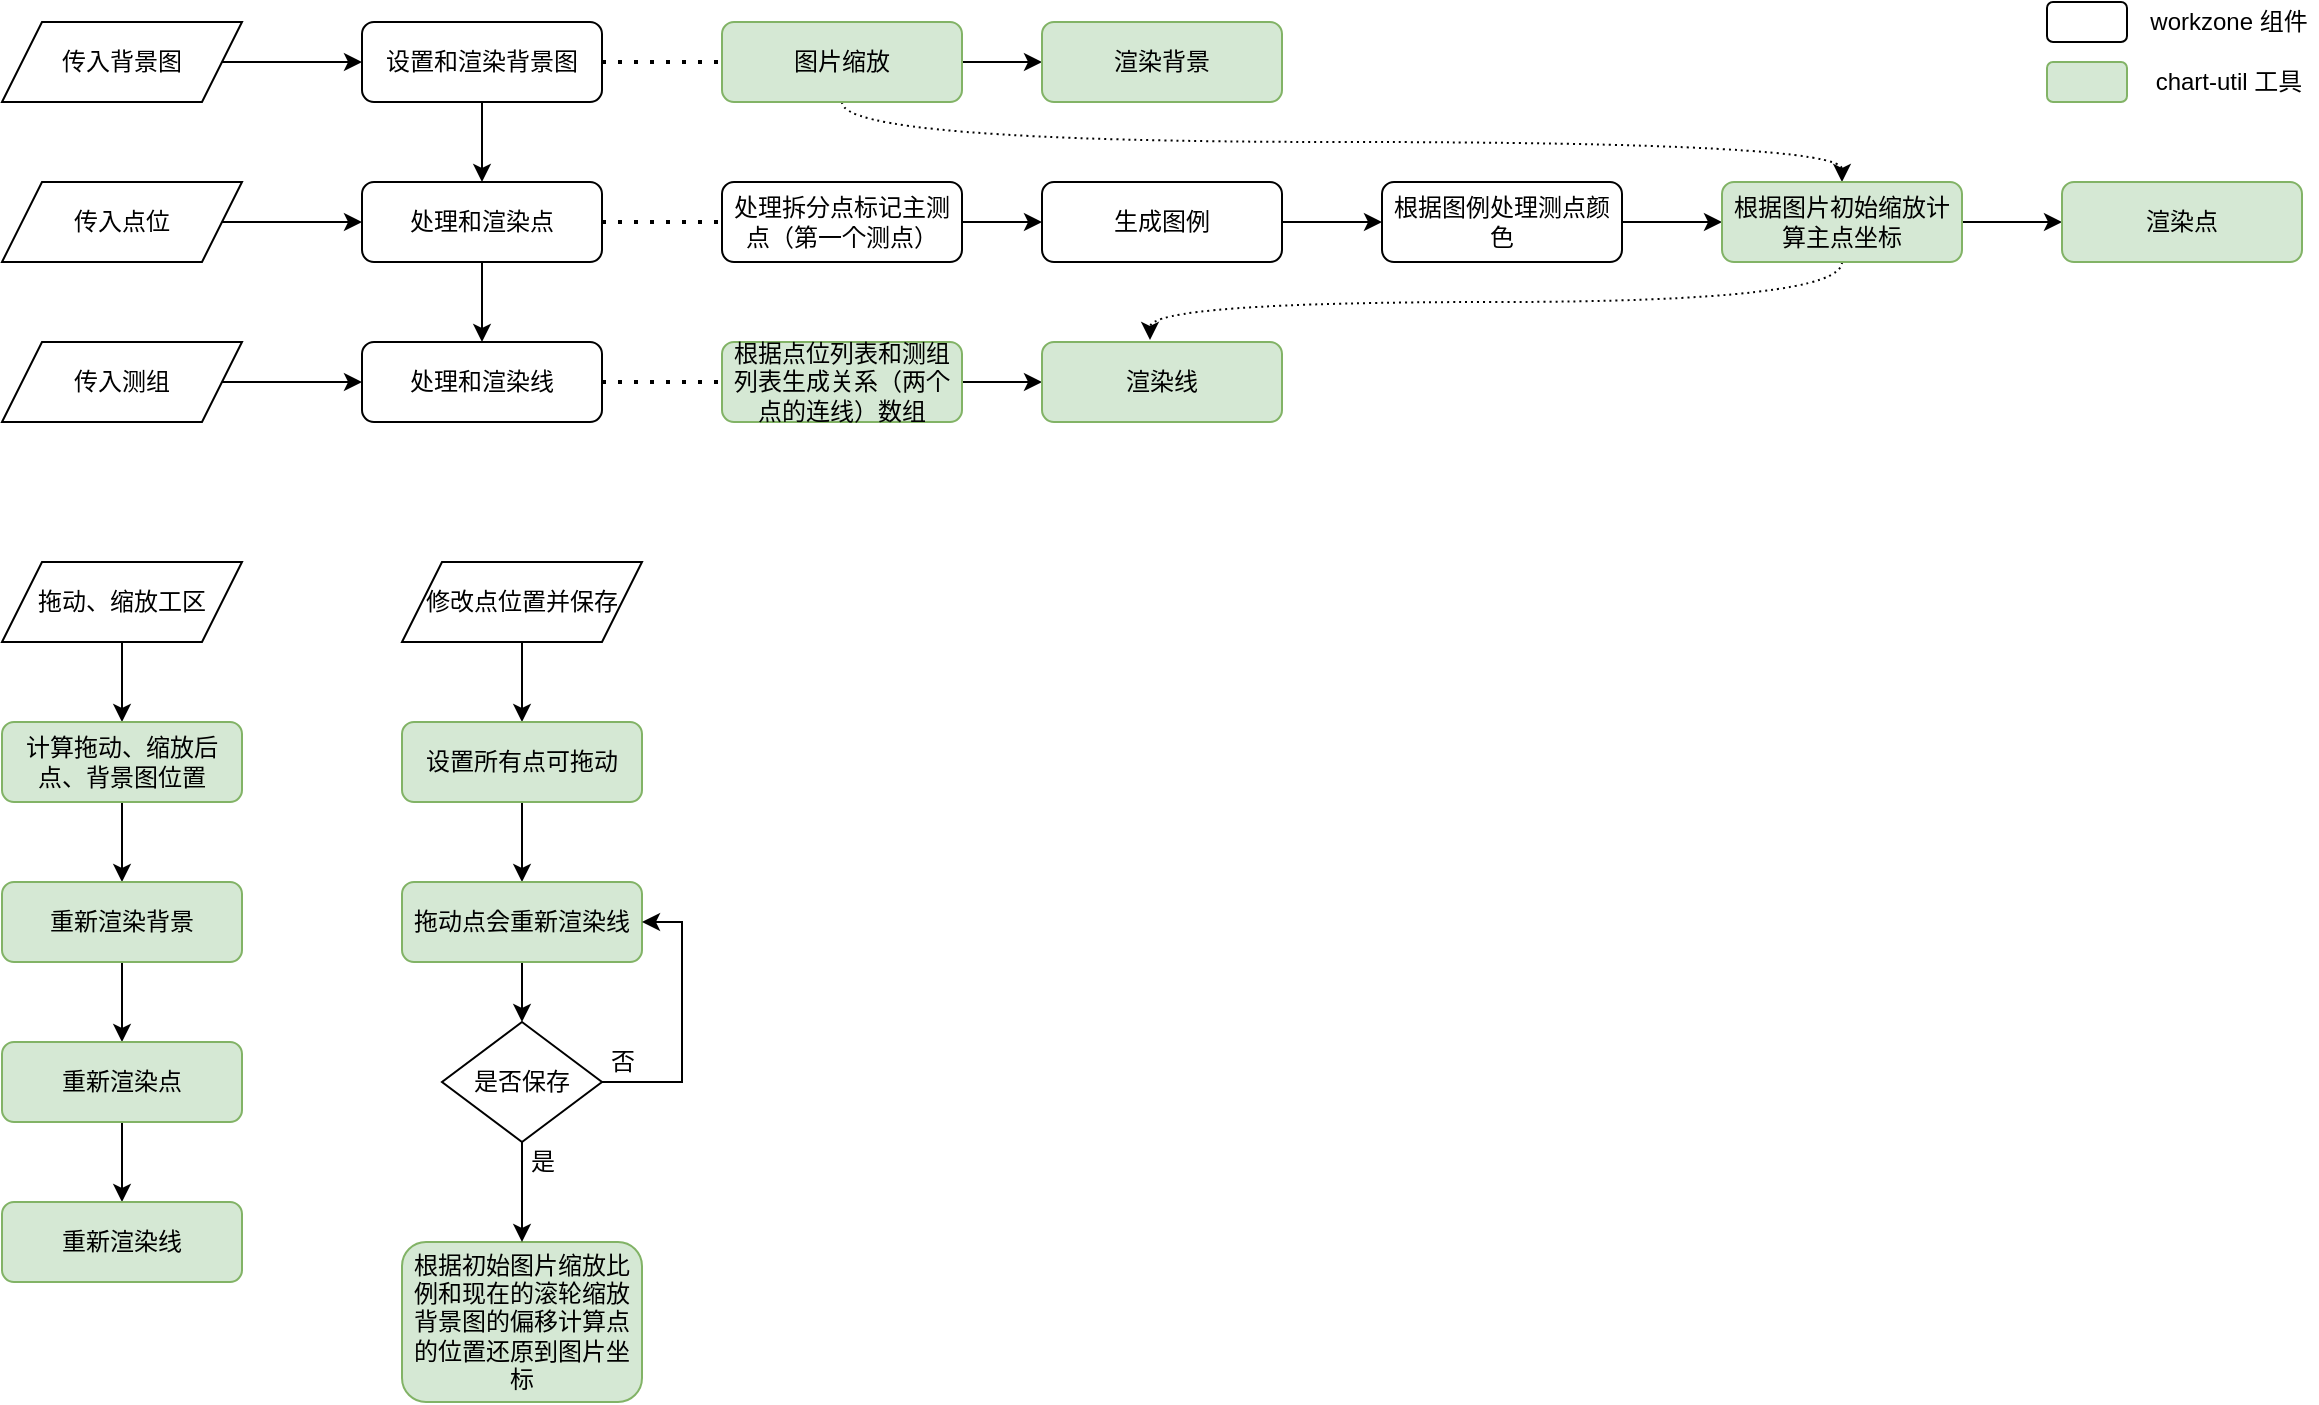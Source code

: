 <mxfile version="13.10.4" type="github">
  <diagram id="C5RBs43oDa-KdzZeNtuy" name="Page-1">
    <mxGraphModel dx="2249" dy="762" grid="1" gridSize="10" guides="1" tooltips="1" connect="1" arrows="1" fold="1" page="1" pageScale="1" pageWidth="827" pageHeight="1169" math="0" shadow="0">
      <root>
        <mxCell id="WIyWlLk6GJQsqaUBKTNV-0" />
        <mxCell id="WIyWlLk6GJQsqaUBKTNV-1" parent="WIyWlLk6GJQsqaUBKTNV-0" />
        <mxCell id="vKnU_HPjAH2yRBcqZxak-3" style="edgeStyle=orthogonalEdgeStyle;rounded=0;orthogonalLoop=1;jettySize=auto;html=1;entryX=0.5;entryY=0;entryDx=0;entryDy=0;" edge="1" parent="WIyWlLk6GJQsqaUBKTNV-1" source="WIyWlLk6GJQsqaUBKTNV-3" target="vKnU_HPjAH2yRBcqZxak-0">
          <mxGeometry relative="1" as="geometry" />
        </mxCell>
        <mxCell id="WIyWlLk6GJQsqaUBKTNV-3" value="设置和渲染背景图" style="rounded=1;whiteSpace=wrap;html=1;fontSize=12;glass=0;strokeWidth=1;shadow=0;" parent="WIyWlLk6GJQsqaUBKTNV-1" vertex="1">
          <mxGeometry x="20" y="10" width="120" height="40" as="geometry" />
        </mxCell>
        <mxCell id="vKnU_HPjAH2yRBcqZxak-2" style="edgeStyle=orthogonalEdgeStyle;rounded=0;orthogonalLoop=1;jettySize=auto;html=1;" edge="1" parent="WIyWlLk6GJQsqaUBKTNV-1" source="vKnU_HPjAH2yRBcqZxak-0" target="vKnU_HPjAH2yRBcqZxak-1">
          <mxGeometry relative="1" as="geometry" />
        </mxCell>
        <mxCell id="vKnU_HPjAH2yRBcqZxak-0" value="处理和渲染点" style="rounded=1;whiteSpace=wrap;html=1;fontSize=12;glass=0;strokeWidth=1;shadow=0;" vertex="1" parent="WIyWlLk6GJQsqaUBKTNV-1">
          <mxGeometry x="20" y="90" width="120" height="40" as="geometry" />
        </mxCell>
        <mxCell id="vKnU_HPjAH2yRBcqZxak-1" value="处理和渲染线" style="rounded=1;whiteSpace=wrap;html=1;fontSize=12;glass=0;strokeWidth=1;shadow=0;" vertex="1" parent="WIyWlLk6GJQsqaUBKTNV-1">
          <mxGeometry x="20" y="170" width="120" height="40" as="geometry" />
        </mxCell>
        <mxCell id="vKnU_HPjAH2yRBcqZxak-5" style="edgeStyle=orthogonalEdgeStyle;rounded=0;orthogonalLoop=1;jettySize=auto;html=1;entryX=0;entryY=0.5;entryDx=0;entryDy=0;" edge="1" parent="WIyWlLk6GJQsqaUBKTNV-1" source="vKnU_HPjAH2yRBcqZxak-4" target="WIyWlLk6GJQsqaUBKTNV-3">
          <mxGeometry relative="1" as="geometry" />
        </mxCell>
        <mxCell id="vKnU_HPjAH2yRBcqZxak-4" value="传入背景图" style="shape=parallelogram;perimeter=parallelogramPerimeter;whiteSpace=wrap;html=1;fixedSize=1;" vertex="1" parent="WIyWlLk6GJQsqaUBKTNV-1">
          <mxGeometry x="-160" y="10" width="120" height="40" as="geometry" />
        </mxCell>
        <mxCell id="vKnU_HPjAH2yRBcqZxak-8" style="edgeStyle=orthogonalEdgeStyle;rounded=0;orthogonalLoop=1;jettySize=auto;html=1;entryX=0;entryY=0.5;entryDx=0;entryDy=0;" edge="1" parent="WIyWlLk6GJQsqaUBKTNV-1" source="vKnU_HPjAH2yRBcqZxak-6" target="vKnU_HPjAH2yRBcqZxak-0">
          <mxGeometry relative="1" as="geometry" />
        </mxCell>
        <mxCell id="vKnU_HPjAH2yRBcqZxak-6" value="传入点位" style="shape=parallelogram;perimeter=parallelogramPerimeter;whiteSpace=wrap;html=1;fixedSize=1;" vertex="1" parent="WIyWlLk6GJQsqaUBKTNV-1">
          <mxGeometry x="-160" y="90" width="120" height="40" as="geometry" />
        </mxCell>
        <mxCell id="vKnU_HPjAH2yRBcqZxak-9" style="edgeStyle=orthogonalEdgeStyle;rounded=0;orthogonalLoop=1;jettySize=auto;html=1;entryX=0;entryY=0.5;entryDx=0;entryDy=0;" edge="1" parent="WIyWlLk6GJQsqaUBKTNV-1" source="vKnU_HPjAH2yRBcqZxak-7" target="vKnU_HPjAH2yRBcqZxak-1">
          <mxGeometry relative="1" as="geometry" />
        </mxCell>
        <mxCell id="vKnU_HPjAH2yRBcqZxak-7" value="传入测组" style="shape=parallelogram;perimeter=parallelogramPerimeter;whiteSpace=wrap;html=1;fixedSize=1;" vertex="1" parent="WIyWlLk6GJQsqaUBKTNV-1">
          <mxGeometry x="-160" y="170" width="120" height="40" as="geometry" />
        </mxCell>
        <mxCell id="vKnU_HPjAH2yRBcqZxak-21" style="edgeStyle=orthogonalEdgeStyle;rounded=0;orthogonalLoop=1;jettySize=auto;html=1;entryX=0.5;entryY=0;entryDx=0;entryDy=0;curved=1;dashed=1;dashPattern=1 2;exitX=0.5;exitY=1;exitDx=0;exitDy=0;" edge="1" parent="WIyWlLk6GJQsqaUBKTNV-1" source="vKnU_HPjAH2yRBcqZxak-10" target="vKnU_HPjAH2yRBcqZxak-19">
          <mxGeometry relative="1" as="geometry" />
        </mxCell>
        <mxCell id="vKnU_HPjAH2yRBcqZxak-31" style="edgeStyle=orthogonalEdgeStyle;curved=1;rounded=0;orthogonalLoop=1;jettySize=auto;html=1;entryX=0;entryY=0.5;entryDx=0;entryDy=0;" edge="1" parent="WIyWlLk6GJQsqaUBKTNV-1" source="vKnU_HPjAH2yRBcqZxak-10" target="vKnU_HPjAH2yRBcqZxak-30">
          <mxGeometry relative="1" as="geometry" />
        </mxCell>
        <mxCell id="vKnU_HPjAH2yRBcqZxak-10" value="图片缩放" style="rounded=1;whiteSpace=wrap;html=1;fontSize=12;glass=0;strokeWidth=1;shadow=0;fillColor=#d5e8d4;strokeColor=#82b366;" vertex="1" parent="WIyWlLk6GJQsqaUBKTNV-1">
          <mxGeometry x="200" y="10" width="120" height="40" as="geometry" />
        </mxCell>
        <mxCell id="vKnU_HPjAH2yRBcqZxak-11" value="" style="endArrow=none;dashed=1;html=1;dashPattern=1 3;strokeWidth=2;exitX=1;exitY=0.5;exitDx=0;exitDy=0;" edge="1" parent="WIyWlLk6GJQsqaUBKTNV-1" source="WIyWlLk6GJQsqaUBKTNV-3" target="vKnU_HPjAH2yRBcqZxak-10">
          <mxGeometry width="50" height="50" relative="1" as="geometry">
            <mxPoint x="390" y="320" as="sourcePoint" />
            <mxPoint x="320" y="30" as="targetPoint" />
          </mxGeometry>
        </mxCell>
        <mxCell id="vKnU_HPjAH2yRBcqZxak-16" style="edgeStyle=orthogonalEdgeStyle;rounded=0;orthogonalLoop=1;jettySize=auto;html=1;" edge="1" parent="WIyWlLk6GJQsqaUBKTNV-1" source="vKnU_HPjAH2yRBcqZxak-12" target="vKnU_HPjAH2yRBcqZxak-15">
          <mxGeometry relative="1" as="geometry" />
        </mxCell>
        <mxCell id="vKnU_HPjAH2yRBcqZxak-12" value="处理拆分点标记主测点（第一个测点）" style="rounded=1;whiteSpace=wrap;html=1;fontSize=12;glass=0;strokeWidth=1;shadow=0;" vertex="1" parent="WIyWlLk6GJQsqaUBKTNV-1">
          <mxGeometry x="200" y="90" width="120" height="40" as="geometry" />
        </mxCell>
        <mxCell id="vKnU_HPjAH2yRBcqZxak-14" value="" style="endArrow=none;dashed=1;html=1;dashPattern=1 3;strokeWidth=2;exitX=1;exitY=0.5;exitDx=0;exitDy=0;entryX=0;entryY=0.5;entryDx=0;entryDy=0;" edge="1" parent="WIyWlLk6GJQsqaUBKTNV-1" source="vKnU_HPjAH2yRBcqZxak-0" target="vKnU_HPjAH2yRBcqZxak-12">
          <mxGeometry width="50" height="50" relative="1" as="geometry">
            <mxPoint x="150" y="40" as="sourcePoint" />
            <mxPoint x="210" y="40" as="targetPoint" />
          </mxGeometry>
        </mxCell>
        <mxCell id="vKnU_HPjAH2yRBcqZxak-18" style="edgeStyle=orthogonalEdgeStyle;rounded=0;orthogonalLoop=1;jettySize=auto;html=1;entryX=0;entryY=0.5;entryDx=0;entryDy=0;" edge="1" parent="WIyWlLk6GJQsqaUBKTNV-1" source="vKnU_HPjAH2yRBcqZxak-15" target="vKnU_HPjAH2yRBcqZxak-17">
          <mxGeometry relative="1" as="geometry" />
        </mxCell>
        <mxCell id="vKnU_HPjAH2yRBcqZxak-15" value="生成图例" style="rounded=1;whiteSpace=wrap;html=1;fontSize=12;glass=0;strokeWidth=1;shadow=0;" vertex="1" parent="WIyWlLk6GJQsqaUBKTNV-1">
          <mxGeometry x="360" y="90" width="120" height="40" as="geometry" />
        </mxCell>
        <mxCell id="vKnU_HPjAH2yRBcqZxak-20" style="edgeStyle=orthogonalEdgeStyle;rounded=0;orthogonalLoop=1;jettySize=auto;html=1;entryX=0;entryY=0.5;entryDx=0;entryDy=0;" edge="1" parent="WIyWlLk6GJQsqaUBKTNV-1" source="vKnU_HPjAH2yRBcqZxak-17" target="vKnU_HPjAH2yRBcqZxak-19">
          <mxGeometry relative="1" as="geometry" />
        </mxCell>
        <mxCell id="vKnU_HPjAH2yRBcqZxak-17" value="根据图例处理测点颜色" style="rounded=1;whiteSpace=wrap;html=1;fontSize=12;glass=0;strokeWidth=1;shadow=0;" vertex="1" parent="WIyWlLk6GJQsqaUBKTNV-1">
          <mxGeometry x="530" y="90" width="120" height="40" as="geometry" />
        </mxCell>
        <mxCell id="vKnU_HPjAH2yRBcqZxak-27" style="edgeStyle=orthogonalEdgeStyle;curved=1;rounded=0;orthogonalLoop=1;jettySize=auto;html=1;entryX=0;entryY=0.5;entryDx=0;entryDy=0;" edge="1" parent="WIyWlLk6GJQsqaUBKTNV-1" source="vKnU_HPjAH2yRBcqZxak-19" target="vKnU_HPjAH2yRBcqZxak-25">
          <mxGeometry relative="1" as="geometry" />
        </mxCell>
        <mxCell id="vKnU_HPjAH2yRBcqZxak-34" style="edgeStyle=orthogonalEdgeStyle;rounded=0;orthogonalLoop=1;jettySize=auto;html=1;entryX=0.45;entryY=-0.025;entryDx=0;entryDy=0;entryPerimeter=0;dashed=1;dashPattern=1 2;curved=1;" edge="1" parent="WIyWlLk6GJQsqaUBKTNV-1" source="vKnU_HPjAH2yRBcqZxak-19" target="vKnU_HPjAH2yRBcqZxak-28">
          <mxGeometry relative="1" as="geometry">
            <Array as="points">
              <mxPoint x="760" y="150" />
              <mxPoint x="414" y="150" />
            </Array>
          </mxGeometry>
        </mxCell>
        <mxCell id="vKnU_HPjAH2yRBcqZxak-19" value="根据图片初始缩放计算主点坐标" style="rounded=1;whiteSpace=wrap;html=1;fontSize=12;glass=0;strokeWidth=1;shadow=0;fillColor=#d5e8d4;strokeColor=#82b366;" vertex="1" parent="WIyWlLk6GJQsqaUBKTNV-1">
          <mxGeometry x="700" y="90" width="120" height="40" as="geometry" />
        </mxCell>
        <mxCell id="vKnU_HPjAH2yRBcqZxak-29" style="edgeStyle=orthogonalEdgeStyle;curved=1;rounded=0;orthogonalLoop=1;jettySize=auto;html=1;" edge="1" parent="WIyWlLk6GJQsqaUBKTNV-1" source="vKnU_HPjAH2yRBcqZxak-22" target="vKnU_HPjAH2yRBcqZxak-28">
          <mxGeometry relative="1" as="geometry" />
        </mxCell>
        <mxCell id="vKnU_HPjAH2yRBcqZxak-22" value="根据点位列表和测组列表生成关系（两个点的连线）数组" style="rounded=1;whiteSpace=wrap;html=1;fontSize=12;glass=0;strokeWidth=1;shadow=0;fillColor=#d5e8d4;strokeColor=#82b366;" vertex="1" parent="WIyWlLk6GJQsqaUBKTNV-1">
          <mxGeometry x="200" y="170" width="120" height="40" as="geometry" />
        </mxCell>
        <mxCell id="vKnU_HPjAH2yRBcqZxak-23" value="" style="endArrow=none;dashed=1;html=1;dashPattern=1 3;strokeWidth=2;exitX=1;exitY=0.5;exitDx=0;exitDy=0;entryX=0;entryY=0.5;entryDx=0;entryDy=0;" edge="1" parent="WIyWlLk6GJQsqaUBKTNV-1" source="vKnU_HPjAH2yRBcqZxak-1" target="vKnU_HPjAH2yRBcqZxak-22">
          <mxGeometry width="50" height="50" relative="1" as="geometry">
            <mxPoint x="150" y="120" as="sourcePoint" />
            <mxPoint x="210" y="120" as="targetPoint" />
            <Array as="points" />
          </mxGeometry>
        </mxCell>
        <mxCell id="vKnU_HPjAH2yRBcqZxak-25" value="渲染点" style="rounded=1;whiteSpace=wrap;html=1;fontSize=12;glass=0;strokeWidth=1;shadow=0;fillColor=#d5e8d4;strokeColor=#82b366;" vertex="1" parent="WIyWlLk6GJQsqaUBKTNV-1">
          <mxGeometry x="870" y="90" width="120" height="40" as="geometry" />
        </mxCell>
        <mxCell id="vKnU_HPjAH2yRBcqZxak-28" value="渲染线" style="rounded=1;whiteSpace=wrap;html=1;fontSize=12;glass=0;strokeWidth=1;shadow=0;fillColor=#d5e8d4;strokeColor=#82b366;" vertex="1" parent="WIyWlLk6GJQsqaUBKTNV-1">
          <mxGeometry x="360" y="170" width="120" height="40" as="geometry" />
        </mxCell>
        <mxCell id="vKnU_HPjAH2yRBcqZxak-30" value="渲染背景" style="rounded=1;whiteSpace=wrap;html=1;fontSize=12;glass=0;strokeWidth=1;shadow=0;fillColor=#d5e8d4;strokeColor=#82b366;" vertex="1" parent="WIyWlLk6GJQsqaUBKTNV-1">
          <mxGeometry x="360" y="10" width="120" height="40" as="geometry" />
        </mxCell>
        <mxCell id="vKnU_HPjAH2yRBcqZxak-37" value="" style="rounded=1;whiteSpace=wrap;html=1;fontSize=12;glass=0;strokeWidth=1;shadow=0;" vertex="1" parent="WIyWlLk6GJQsqaUBKTNV-1">
          <mxGeometry x="862.5" width="40" height="20" as="geometry" />
        </mxCell>
        <mxCell id="vKnU_HPjAH2yRBcqZxak-38" value="workzone 组件" style="text;html=1;align=center;verticalAlign=middle;resizable=0;points=[];autosize=1;" vertex="1" parent="WIyWlLk6GJQsqaUBKTNV-1">
          <mxGeometry x="907.5" width="90" height="20" as="geometry" />
        </mxCell>
        <mxCell id="vKnU_HPjAH2yRBcqZxak-39" value="" style="rounded=1;whiteSpace=wrap;html=1;fontSize=12;glass=0;strokeWidth=1;shadow=0;fillColor=#d5e8d4;strokeColor=#82b366;" vertex="1" parent="WIyWlLk6GJQsqaUBKTNV-1">
          <mxGeometry x="862.5" y="30" width="40" height="20" as="geometry" />
        </mxCell>
        <mxCell id="vKnU_HPjAH2yRBcqZxak-40" value="chart-util 工具" style="text;html=1;align=center;verticalAlign=middle;resizable=0;points=[];autosize=1;" vertex="1" parent="WIyWlLk6GJQsqaUBKTNV-1">
          <mxGeometry x="907.5" y="30" width="90" height="20" as="geometry" />
        </mxCell>
        <mxCell id="vKnU_HPjAH2yRBcqZxak-43" style="edgeStyle=orthogonalEdgeStyle;curved=1;rounded=0;orthogonalLoop=1;jettySize=auto;html=1;" edge="1" parent="WIyWlLk6GJQsqaUBKTNV-1" source="vKnU_HPjAH2yRBcqZxak-41" target="vKnU_HPjAH2yRBcqZxak-42">
          <mxGeometry relative="1" as="geometry" />
        </mxCell>
        <mxCell id="vKnU_HPjAH2yRBcqZxak-41" value="拖动、缩放工区" style="shape=parallelogram;perimeter=parallelogramPerimeter;whiteSpace=wrap;html=1;fixedSize=1;" vertex="1" parent="WIyWlLk6GJQsqaUBKTNV-1">
          <mxGeometry x="-160" y="280" width="120" height="40" as="geometry" />
        </mxCell>
        <mxCell id="vKnU_HPjAH2yRBcqZxak-45" style="edgeStyle=orthogonalEdgeStyle;curved=1;rounded=0;orthogonalLoop=1;jettySize=auto;html=1;" edge="1" parent="WIyWlLk6GJQsqaUBKTNV-1" source="vKnU_HPjAH2yRBcqZxak-42" target="vKnU_HPjAH2yRBcqZxak-44">
          <mxGeometry relative="1" as="geometry" />
        </mxCell>
        <mxCell id="vKnU_HPjAH2yRBcqZxak-42" value="计算拖动、缩放后点、背景图位置" style="rounded=1;whiteSpace=wrap;html=1;fontSize=12;glass=0;strokeWidth=1;shadow=0;fillColor=#d5e8d4;strokeColor=#82b366;" vertex="1" parent="WIyWlLk6GJQsqaUBKTNV-1">
          <mxGeometry x="-160" y="360" width="120" height="40" as="geometry" />
        </mxCell>
        <mxCell id="vKnU_HPjAH2yRBcqZxak-48" style="edgeStyle=orthogonalEdgeStyle;curved=1;rounded=0;orthogonalLoop=1;jettySize=auto;html=1;" edge="1" parent="WIyWlLk6GJQsqaUBKTNV-1" source="vKnU_HPjAH2yRBcqZxak-44" target="vKnU_HPjAH2yRBcqZxak-46">
          <mxGeometry relative="1" as="geometry" />
        </mxCell>
        <mxCell id="vKnU_HPjAH2yRBcqZxak-44" value="重新渲染背景" style="rounded=1;whiteSpace=wrap;html=1;fontSize=12;glass=0;strokeWidth=1;shadow=0;fillColor=#d5e8d4;strokeColor=#82b366;" vertex="1" parent="WIyWlLk6GJQsqaUBKTNV-1">
          <mxGeometry x="-160" y="440" width="120" height="40" as="geometry" />
        </mxCell>
        <mxCell id="vKnU_HPjAH2yRBcqZxak-49" style="edgeStyle=orthogonalEdgeStyle;curved=1;rounded=0;orthogonalLoop=1;jettySize=auto;html=1;" edge="1" parent="WIyWlLk6GJQsqaUBKTNV-1" source="vKnU_HPjAH2yRBcqZxak-46" target="vKnU_HPjAH2yRBcqZxak-47">
          <mxGeometry relative="1" as="geometry" />
        </mxCell>
        <mxCell id="vKnU_HPjAH2yRBcqZxak-46" value="重新渲染点" style="rounded=1;whiteSpace=wrap;html=1;fontSize=12;glass=0;strokeWidth=1;shadow=0;fillColor=#d5e8d4;strokeColor=#82b366;" vertex="1" parent="WIyWlLk6GJQsqaUBKTNV-1">
          <mxGeometry x="-160" y="520" width="120" height="40" as="geometry" />
        </mxCell>
        <mxCell id="vKnU_HPjAH2yRBcqZxak-47" value="重新渲染线" style="rounded=1;whiteSpace=wrap;html=1;fontSize=12;glass=0;strokeWidth=1;shadow=0;fillColor=#d5e8d4;strokeColor=#82b366;" vertex="1" parent="WIyWlLk6GJQsqaUBKTNV-1">
          <mxGeometry x="-160" y="600" width="120" height="40" as="geometry" />
        </mxCell>
        <mxCell id="vKnU_HPjAH2yRBcqZxak-52" style="edgeStyle=orthogonalEdgeStyle;curved=1;rounded=0;orthogonalLoop=1;jettySize=auto;html=1;" edge="1" parent="WIyWlLk6GJQsqaUBKTNV-1" source="vKnU_HPjAH2yRBcqZxak-50" target="vKnU_HPjAH2yRBcqZxak-51">
          <mxGeometry relative="1" as="geometry" />
        </mxCell>
        <mxCell id="vKnU_HPjAH2yRBcqZxak-50" value="修改点位置并保存" style="shape=parallelogram;perimeter=parallelogramPerimeter;whiteSpace=wrap;html=1;fixedSize=1;" vertex="1" parent="WIyWlLk6GJQsqaUBKTNV-1">
          <mxGeometry x="40" y="280" width="120" height="40" as="geometry" />
        </mxCell>
        <mxCell id="vKnU_HPjAH2yRBcqZxak-54" style="edgeStyle=orthogonalEdgeStyle;curved=1;rounded=0;orthogonalLoop=1;jettySize=auto;html=1;" edge="1" parent="WIyWlLk6GJQsqaUBKTNV-1" source="vKnU_HPjAH2yRBcqZxak-51" target="vKnU_HPjAH2yRBcqZxak-53">
          <mxGeometry relative="1" as="geometry" />
        </mxCell>
        <mxCell id="vKnU_HPjAH2yRBcqZxak-51" value="设置所有点可拖动" style="rounded=1;whiteSpace=wrap;html=1;fontSize=12;glass=0;strokeWidth=1;shadow=0;fillColor=#d5e8d4;strokeColor=#82b366;" vertex="1" parent="WIyWlLk6GJQsqaUBKTNV-1">
          <mxGeometry x="40" y="360" width="120" height="40" as="geometry" />
        </mxCell>
        <mxCell id="vKnU_HPjAH2yRBcqZxak-56" style="edgeStyle=orthogonalEdgeStyle;curved=1;rounded=0;orthogonalLoop=1;jettySize=auto;html=1;entryX=0.5;entryY=0;entryDx=0;entryDy=0;" edge="1" parent="WIyWlLk6GJQsqaUBKTNV-1" source="vKnU_HPjAH2yRBcqZxak-53" target="vKnU_HPjAH2yRBcqZxak-57">
          <mxGeometry relative="1" as="geometry">
            <mxPoint x="100" y="510" as="targetPoint" />
          </mxGeometry>
        </mxCell>
        <mxCell id="vKnU_HPjAH2yRBcqZxak-53" value="拖动点会重新渲染线" style="rounded=1;whiteSpace=wrap;html=1;fontSize=12;glass=0;strokeWidth=1;shadow=0;fillColor=#d5e8d4;strokeColor=#82b366;" vertex="1" parent="WIyWlLk6GJQsqaUBKTNV-1">
          <mxGeometry x="40" y="440" width="120" height="40" as="geometry" />
        </mxCell>
        <mxCell id="vKnU_HPjAH2yRBcqZxak-55" value="根据初始图片缩放比例和现在的滚轮缩放背景图的偏移计算点的位置还原到图片坐标" style="rounded=1;whiteSpace=wrap;html=1;fontSize=12;glass=0;strokeWidth=1;shadow=0;fillColor=#d5e8d4;strokeColor=#82b366;" vertex="1" parent="WIyWlLk6GJQsqaUBKTNV-1">
          <mxGeometry x="40" y="620" width="120" height="80" as="geometry" />
        </mxCell>
        <mxCell id="vKnU_HPjAH2yRBcqZxak-58" style="edgeStyle=orthogonalEdgeStyle;curved=1;rounded=0;orthogonalLoop=1;jettySize=auto;html=1;" edge="1" parent="WIyWlLk6GJQsqaUBKTNV-1" source="vKnU_HPjAH2yRBcqZxak-57" target="vKnU_HPjAH2yRBcqZxak-55">
          <mxGeometry relative="1" as="geometry" />
        </mxCell>
        <mxCell id="vKnU_HPjAH2yRBcqZxak-59" style="edgeStyle=orthogonalEdgeStyle;rounded=0;orthogonalLoop=1;jettySize=auto;html=1;entryX=1;entryY=0.5;entryDx=0;entryDy=0;" edge="1" parent="WIyWlLk6GJQsqaUBKTNV-1" source="vKnU_HPjAH2yRBcqZxak-57" target="vKnU_HPjAH2yRBcqZxak-53">
          <mxGeometry relative="1" as="geometry">
            <Array as="points">
              <mxPoint x="180" y="540" />
              <mxPoint x="180" y="460" />
            </Array>
          </mxGeometry>
        </mxCell>
        <mxCell id="vKnU_HPjAH2yRBcqZxak-57" value="是否保存" style="rhombus;whiteSpace=wrap;html=1;" vertex="1" parent="WIyWlLk6GJQsqaUBKTNV-1">
          <mxGeometry x="60" y="510" width="80" height="60" as="geometry" />
        </mxCell>
        <mxCell id="vKnU_HPjAH2yRBcqZxak-60" value="是" style="text;html=1;align=center;verticalAlign=middle;resizable=0;points=[];autosize=1;" vertex="1" parent="WIyWlLk6GJQsqaUBKTNV-1">
          <mxGeometry x="95" y="570" width="30" height="20" as="geometry" />
        </mxCell>
        <mxCell id="vKnU_HPjAH2yRBcqZxak-61" value="否" style="text;html=1;align=center;verticalAlign=middle;resizable=0;points=[];autosize=1;" vertex="1" parent="WIyWlLk6GJQsqaUBKTNV-1">
          <mxGeometry x="135" y="520" width="30" height="20" as="geometry" />
        </mxCell>
      </root>
    </mxGraphModel>
  </diagram>
</mxfile>
